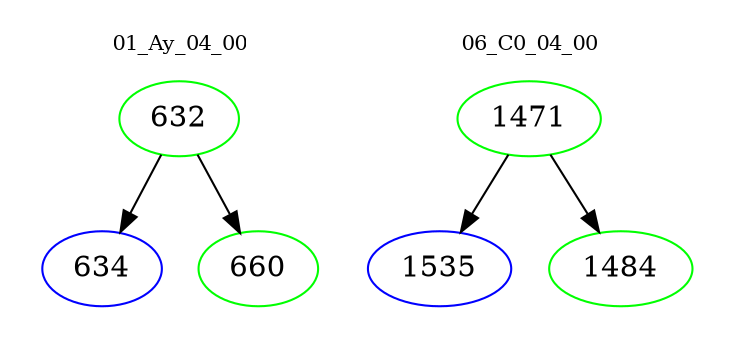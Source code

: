 digraph{
subgraph cluster_0 {
color = white
label = "01_Ay_04_00";
fontsize=10;
T0_632 [label="632", color="green"]
T0_632 -> T0_634 [color="black"]
T0_634 [label="634", color="blue"]
T0_632 -> T0_660 [color="black"]
T0_660 [label="660", color="green"]
}
subgraph cluster_1 {
color = white
label = "06_C0_04_00";
fontsize=10;
T1_1471 [label="1471", color="green"]
T1_1471 -> T1_1535 [color="black"]
T1_1535 [label="1535", color="blue"]
T1_1471 -> T1_1484 [color="black"]
T1_1484 [label="1484", color="green"]
}
}
